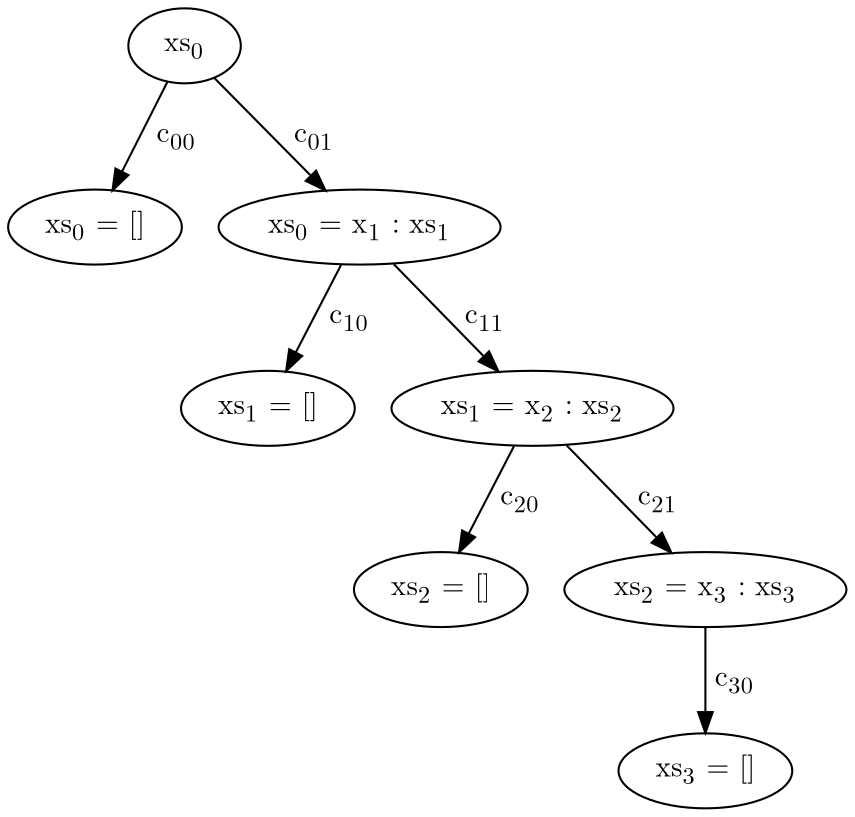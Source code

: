 digraph G {
  graph [ fontname = "Latin Modern Math" ];
  node  [ fontname = "Latin Modern Math" ];
  edge  [ fontname = "Latin Modern Math" ];
  xs[label=<xs<SUB>0</SUB>>];
  nil0[label=<xs<SUB>0</SUB> = []>];
  nil1[label=<xs<SUB>1</SUB> = []>];
  nil2[label=<xs<SUB>2</SUB> = []>];
  nil3[label=<xs<SUB>3</SUB> = []>];
  cons0[label=<xs<SUB>0</SUB> = x<SUB>1</SUB> : xs<SUB>1</SUB>>];
  cons1[label=<xs<SUB>1</SUB> = x<SUB>2</SUB> : xs<SUB>2</SUB>>];
  cons2[label=<xs<SUB>2</SUB> = x<SUB>3</SUB> : xs<SUB>3</SUB>>];
  xs -> nil0      [label=< c<SUB>00</SUB>>];
  xs -> cons0     [label=< c<SUB>01</SUB>>];
  cons0 -> nil1   [label=< c<SUB>10</SUB>>];
  cons0 -> cons1  [label=< c<SUB>11</SUB>>];
  cons1 -> nil2   [label=< c<SUB>20</SUB>>];
  cons1 -> cons2  [label=< c<SUB>21</SUB>>];
  cons2 -> nil3   [label=< c<SUB>30</SUB>>];
}
